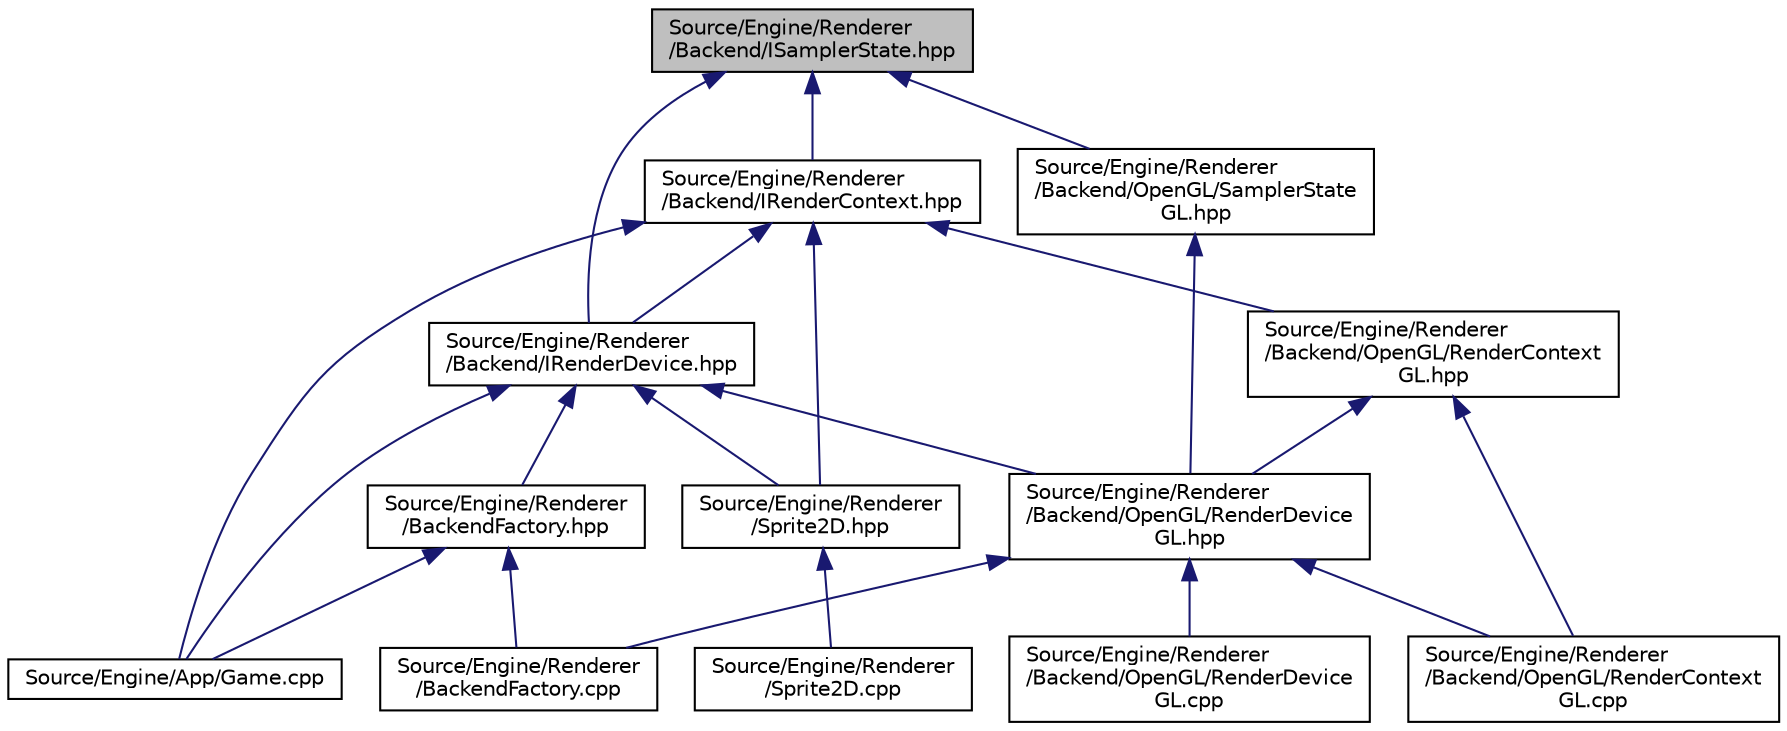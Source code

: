 digraph "Source/Engine/Renderer/Backend/ISamplerState.hpp"
{
  edge [fontname="Helvetica",fontsize="10",labelfontname="Helvetica",labelfontsize="10"];
  node [fontname="Helvetica",fontsize="10",shape=record];
  Node4 [label="Source/Engine/Renderer\l/Backend/ISamplerState.hpp",height=0.2,width=0.4,color="black", fillcolor="grey75", style="filled", fontcolor="black"];
  Node4 -> Node5 [dir="back",color="midnightblue",fontsize="10",style="solid",fontname="Helvetica"];
  Node5 [label="Source/Engine/Renderer\l/Backend/IRenderDevice.hpp",height=0.2,width=0.4,color="black", fillcolor="white", style="filled",URL="$IRenderDevice_8hpp.html"];
  Node5 -> Node6 [dir="back",color="midnightblue",fontsize="10",style="solid",fontname="Helvetica"];
  Node6 [label="Source/Engine/Renderer\l/BackendFactory.hpp",height=0.2,width=0.4,color="black", fillcolor="white", style="filled",URL="$BackendFactory_8hpp.html"];
  Node6 -> Node7 [dir="back",color="midnightblue",fontsize="10",style="solid",fontname="Helvetica"];
  Node7 [label="Source/Engine/App/Game.cpp",height=0.2,width=0.4,color="black", fillcolor="white", style="filled",URL="$Game_8cpp.html"];
  Node6 -> Node8 [dir="back",color="midnightblue",fontsize="10",style="solid",fontname="Helvetica"];
  Node8 [label="Source/Engine/Renderer\l/BackendFactory.cpp",height=0.2,width=0.4,color="black", fillcolor="white", style="filled",URL="$BackendFactory_8cpp.html"];
  Node5 -> Node7 [dir="back",color="midnightblue",fontsize="10",style="solid",fontname="Helvetica"];
  Node5 -> Node9 [dir="back",color="midnightblue",fontsize="10",style="solid",fontname="Helvetica"];
  Node9 [label="Source/Engine/Renderer\l/Backend/OpenGL/RenderDevice\lGL.hpp",height=0.2,width=0.4,color="black", fillcolor="white", style="filled",URL="$RenderDeviceGL_8hpp.html"];
  Node9 -> Node10 [dir="back",color="midnightblue",fontsize="10",style="solid",fontname="Helvetica"];
  Node10 [label="Source/Engine/Renderer\l/Backend/OpenGL/RenderContext\lGL.cpp",height=0.2,width=0.4,color="black", fillcolor="white", style="filled",URL="$RenderContextGL_8cpp.html"];
  Node9 -> Node11 [dir="back",color="midnightblue",fontsize="10",style="solid",fontname="Helvetica"];
  Node11 [label="Source/Engine/Renderer\l/Backend/OpenGL/RenderDevice\lGL.cpp",height=0.2,width=0.4,color="black", fillcolor="white", style="filled",URL="$RenderDeviceGL_8cpp.html"];
  Node9 -> Node8 [dir="back",color="midnightblue",fontsize="10",style="solid",fontname="Helvetica"];
  Node5 -> Node12 [dir="back",color="midnightblue",fontsize="10",style="solid",fontname="Helvetica"];
  Node12 [label="Source/Engine/Renderer\l/Sprite2D.hpp",height=0.2,width=0.4,color="black", fillcolor="white", style="filled",URL="$Sprite2D_8hpp.html"];
  Node12 -> Node13 [dir="back",color="midnightblue",fontsize="10",style="solid",fontname="Helvetica"];
  Node13 [label="Source/Engine/Renderer\l/Sprite2D.cpp",height=0.2,width=0.4,color="black", fillcolor="white", style="filled",URL="$Sprite2D_8cpp.html"];
  Node4 -> Node14 [dir="back",color="midnightblue",fontsize="10",style="solid",fontname="Helvetica"];
  Node14 [label="Source/Engine/Renderer\l/Backend/IRenderContext.hpp",height=0.2,width=0.4,color="black", fillcolor="white", style="filled",URL="$IRenderContext_8hpp.html"];
  Node14 -> Node5 [dir="back",color="midnightblue",fontsize="10",style="solid",fontname="Helvetica"];
  Node14 -> Node7 [dir="back",color="midnightblue",fontsize="10",style="solid",fontname="Helvetica"];
  Node14 -> Node15 [dir="back",color="midnightblue",fontsize="10",style="solid",fontname="Helvetica"];
  Node15 [label="Source/Engine/Renderer\l/Backend/OpenGL/RenderContext\lGL.hpp",height=0.2,width=0.4,color="black", fillcolor="white", style="filled",URL="$RenderContextGL_8hpp.html"];
  Node15 -> Node10 [dir="back",color="midnightblue",fontsize="10",style="solid",fontname="Helvetica"];
  Node15 -> Node9 [dir="back",color="midnightblue",fontsize="10",style="solid",fontname="Helvetica"];
  Node14 -> Node12 [dir="back",color="midnightblue",fontsize="10",style="solid",fontname="Helvetica"];
  Node4 -> Node16 [dir="back",color="midnightblue",fontsize="10",style="solid",fontname="Helvetica"];
  Node16 [label="Source/Engine/Renderer\l/Backend/OpenGL/SamplerState\lGL.hpp",height=0.2,width=0.4,color="black", fillcolor="white", style="filled",URL="$SamplerStateGL_8hpp.html"];
  Node16 -> Node9 [dir="back",color="midnightblue",fontsize="10",style="solid",fontname="Helvetica"];
}

